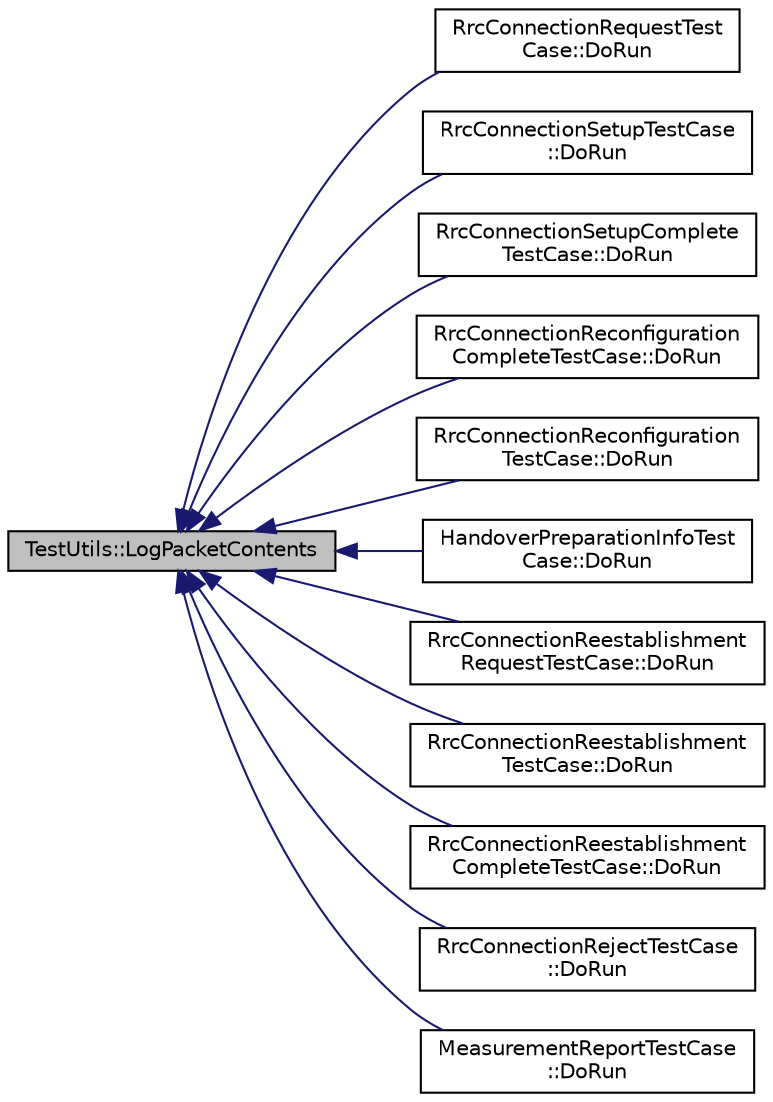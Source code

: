 digraph "TestUtils::LogPacketContents"
{
  edge [fontname="Helvetica",fontsize="10",labelfontname="Helvetica",labelfontsize="10"];
  node [fontname="Helvetica",fontsize="10",shape=record];
  rankdir="LR";
  Node1 [label="TestUtils::LogPacketContents",height=0.2,width=0.4,color="black", fillcolor="grey75", style="filled", fontcolor="black"];
  Node1 -> Node2 [dir="back",color="midnightblue",fontsize="10",style="solid"];
  Node2 [label="RrcConnectionRequestTest\lCase::DoRun",height=0.2,width=0.4,color="black", fillcolor="white", style="filled",URL="$da/d3a/classRrcConnectionRequestTestCase.html#a56ad8fb3abe70c33b6dd15b0bb52a71d",tooltip="Implementation to actually run this TestCase. "];
  Node1 -> Node3 [dir="back",color="midnightblue",fontsize="10",style="solid"];
  Node3 [label="RrcConnectionSetupTestCase\l::DoRun",height=0.2,width=0.4,color="black", fillcolor="white", style="filled",URL="$df/d80/classRrcConnectionSetupTestCase.html#a167082ea179ee6608f4cd608eef3b87e",tooltip="Implementation to actually run this TestCase. "];
  Node1 -> Node4 [dir="back",color="midnightblue",fontsize="10",style="solid"];
  Node4 [label="RrcConnectionSetupComplete\lTestCase::DoRun",height=0.2,width=0.4,color="black", fillcolor="white", style="filled",URL="$d9/d83/classRrcConnectionSetupCompleteTestCase.html#a0bec6b3fe9ff042780ccbc5f94160412",tooltip="Implementation to actually run this TestCase. "];
  Node1 -> Node5 [dir="back",color="midnightblue",fontsize="10",style="solid"];
  Node5 [label="RrcConnectionReconfiguration\lCompleteTestCase::DoRun",height=0.2,width=0.4,color="black", fillcolor="white", style="filled",URL="$d4/df7/classRrcConnectionReconfigurationCompleteTestCase.html#a811358e619874b2e388db76d924a0574",tooltip="Implementation to actually run this TestCase. "];
  Node1 -> Node6 [dir="back",color="midnightblue",fontsize="10",style="solid"];
  Node6 [label="RrcConnectionReconfiguration\lTestCase::DoRun",height=0.2,width=0.4,color="black", fillcolor="white", style="filled",URL="$db/df4/classRrcConnectionReconfigurationTestCase.html#a2b89d71bea1fac367654a314ffb228a8",tooltip="Implementation to actually run this TestCase. "];
  Node1 -> Node7 [dir="back",color="midnightblue",fontsize="10",style="solid"];
  Node7 [label="HandoverPreparationInfoTest\lCase::DoRun",height=0.2,width=0.4,color="black", fillcolor="white", style="filled",URL="$d9/d7e/classHandoverPreparationInfoTestCase.html#af2543e8eacd157b1cc0ec5615a3aba95",tooltip="Implementation to actually run this TestCase. "];
  Node1 -> Node8 [dir="back",color="midnightblue",fontsize="10",style="solid"];
  Node8 [label="RrcConnectionReestablishment\lRequestTestCase::DoRun",height=0.2,width=0.4,color="black", fillcolor="white", style="filled",URL="$d7/d35/classRrcConnectionReestablishmentRequestTestCase.html#abfefd24ae58ad815de9efe81f4cffeee",tooltip="Implementation to actually run this TestCase. "];
  Node1 -> Node9 [dir="back",color="midnightblue",fontsize="10",style="solid"];
  Node9 [label="RrcConnectionReestablishment\lTestCase::DoRun",height=0.2,width=0.4,color="black", fillcolor="white", style="filled",URL="$da/daa/classRrcConnectionReestablishmentTestCase.html#a83b77e685792d906456e37b202274265",tooltip="Implementation to actually run this TestCase. "];
  Node1 -> Node10 [dir="back",color="midnightblue",fontsize="10",style="solid"];
  Node10 [label="RrcConnectionReestablishment\lCompleteTestCase::DoRun",height=0.2,width=0.4,color="black", fillcolor="white", style="filled",URL="$d3/db6/classRrcConnectionReestablishmentCompleteTestCase.html#a7965b51e212680d083695536b2a2a9b0",tooltip="Implementation to actually run this TestCase. "];
  Node1 -> Node11 [dir="back",color="midnightblue",fontsize="10",style="solid"];
  Node11 [label="RrcConnectionRejectTestCase\l::DoRun",height=0.2,width=0.4,color="black", fillcolor="white", style="filled",URL="$d0/d62/classRrcConnectionRejectTestCase.html#a0bd7895700a0244130e97d13ae63de94",tooltip="Implementation to actually run this TestCase. "];
  Node1 -> Node12 [dir="back",color="midnightblue",fontsize="10",style="solid"];
  Node12 [label="MeasurementReportTestCase\l::DoRun",height=0.2,width=0.4,color="black", fillcolor="white", style="filled",URL="$db/dbd/classMeasurementReportTestCase.html#adcfdbf787e4820120911329dd17b34df",tooltip="Implementation to actually run this TestCase. "];
}
